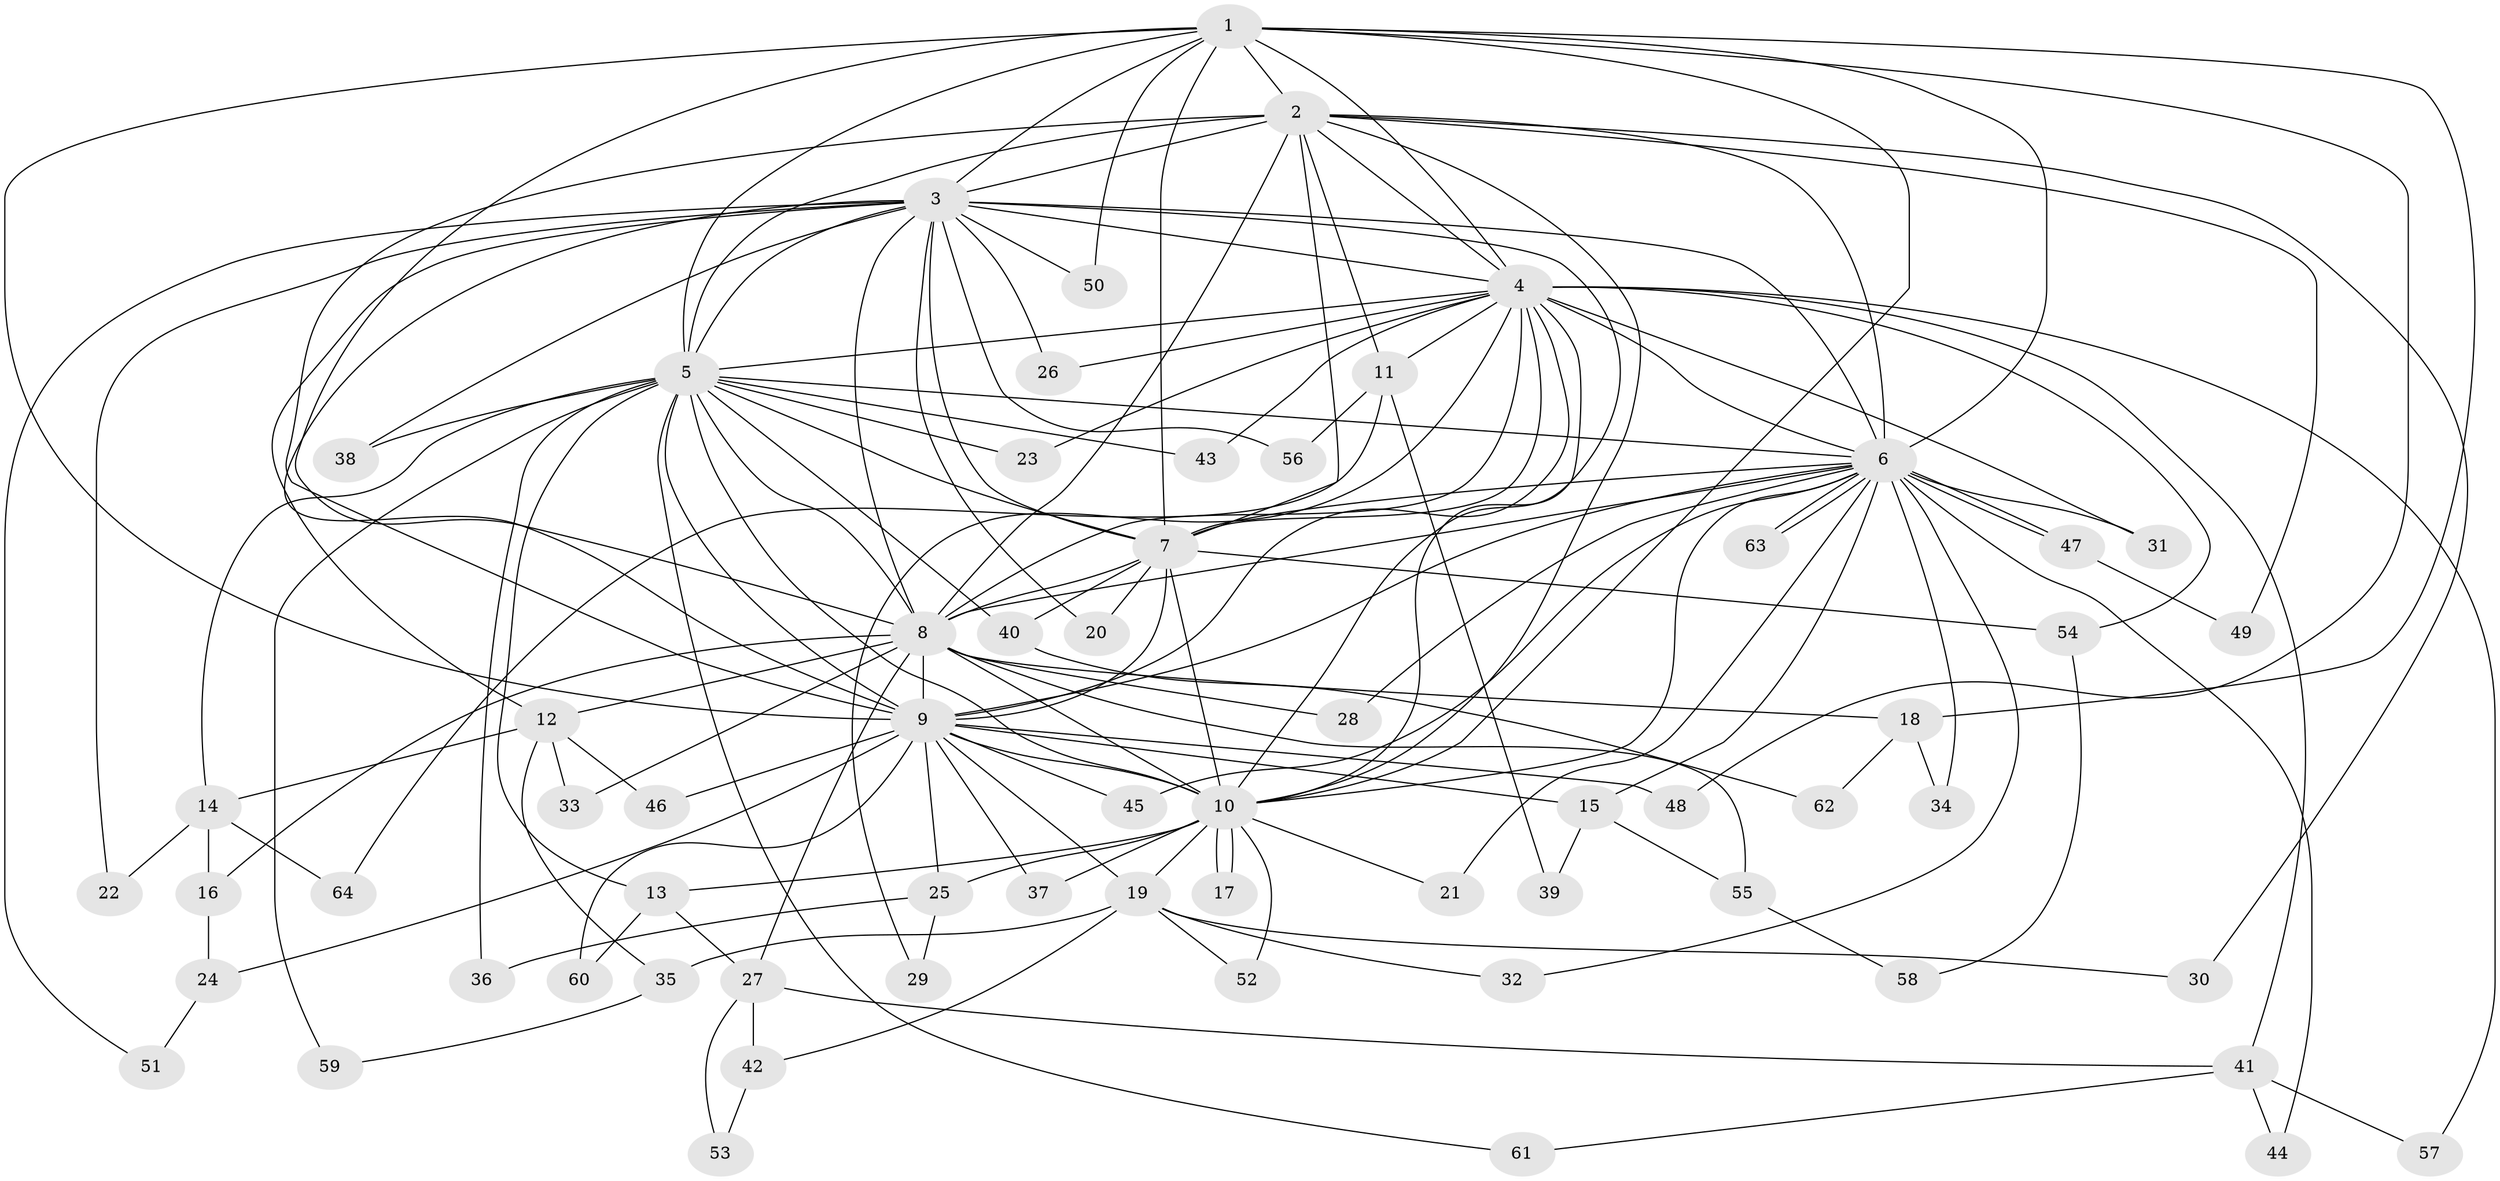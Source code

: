 // Generated by graph-tools (version 1.1) at 2025/43/03/09/25 04:43:58]
// undirected, 64 vertices, 153 edges
graph export_dot {
graph [start="1"]
  node [color=gray90,style=filled];
  1;
  2;
  3;
  4;
  5;
  6;
  7;
  8;
  9;
  10;
  11;
  12;
  13;
  14;
  15;
  16;
  17;
  18;
  19;
  20;
  21;
  22;
  23;
  24;
  25;
  26;
  27;
  28;
  29;
  30;
  31;
  32;
  33;
  34;
  35;
  36;
  37;
  38;
  39;
  40;
  41;
  42;
  43;
  44;
  45;
  46;
  47;
  48;
  49;
  50;
  51;
  52;
  53;
  54;
  55;
  56;
  57;
  58;
  59;
  60;
  61;
  62;
  63;
  64;
  1 -- 2;
  1 -- 3;
  1 -- 4;
  1 -- 5;
  1 -- 6;
  1 -- 7;
  1 -- 8;
  1 -- 9;
  1 -- 10;
  1 -- 18;
  1 -- 48;
  1 -- 50;
  2 -- 3;
  2 -- 4;
  2 -- 5;
  2 -- 6;
  2 -- 7;
  2 -- 8;
  2 -- 9;
  2 -- 10;
  2 -- 11;
  2 -- 30;
  2 -- 49;
  3 -- 4;
  3 -- 5;
  3 -- 6;
  3 -- 7;
  3 -- 8;
  3 -- 9;
  3 -- 10;
  3 -- 12;
  3 -- 20;
  3 -- 22;
  3 -- 26;
  3 -- 38;
  3 -- 50;
  3 -- 51;
  3 -- 56;
  4 -- 5;
  4 -- 6;
  4 -- 7;
  4 -- 8;
  4 -- 9;
  4 -- 10;
  4 -- 11;
  4 -- 23;
  4 -- 26;
  4 -- 29;
  4 -- 31;
  4 -- 41;
  4 -- 43;
  4 -- 54;
  4 -- 57;
  5 -- 6;
  5 -- 7;
  5 -- 8;
  5 -- 9;
  5 -- 10;
  5 -- 13;
  5 -- 14;
  5 -- 23;
  5 -- 36;
  5 -- 38;
  5 -- 40;
  5 -- 43;
  5 -- 59;
  5 -- 61;
  6 -- 7;
  6 -- 8;
  6 -- 9;
  6 -- 10;
  6 -- 15;
  6 -- 21;
  6 -- 28;
  6 -- 31;
  6 -- 32;
  6 -- 34;
  6 -- 44;
  6 -- 45;
  6 -- 47;
  6 -- 47;
  6 -- 63;
  6 -- 63;
  7 -- 8;
  7 -- 9;
  7 -- 10;
  7 -- 20;
  7 -- 40;
  7 -- 54;
  8 -- 9;
  8 -- 10;
  8 -- 12;
  8 -- 16;
  8 -- 18;
  8 -- 27;
  8 -- 28;
  8 -- 33;
  8 -- 55;
  9 -- 10;
  9 -- 15;
  9 -- 19;
  9 -- 24;
  9 -- 25;
  9 -- 37;
  9 -- 45;
  9 -- 46;
  9 -- 48;
  9 -- 60;
  10 -- 13;
  10 -- 17;
  10 -- 17;
  10 -- 19;
  10 -- 21;
  10 -- 25;
  10 -- 37;
  10 -- 52;
  11 -- 39;
  11 -- 56;
  11 -- 64;
  12 -- 14;
  12 -- 33;
  12 -- 35;
  12 -- 46;
  13 -- 27;
  13 -- 60;
  14 -- 16;
  14 -- 22;
  14 -- 64;
  15 -- 39;
  15 -- 55;
  16 -- 24;
  18 -- 34;
  18 -- 62;
  19 -- 30;
  19 -- 32;
  19 -- 35;
  19 -- 42;
  19 -- 52;
  24 -- 51;
  25 -- 29;
  25 -- 36;
  27 -- 41;
  27 -- 42;
  27 -- 53;
  35 -- 59;
  40 -- 62;
  41 -- 44;
  41 -- 57;
  41 -- 61;
  42 -- 53;
  47 -- 49;
  54 -- 58;
  55 -- 58;
}
